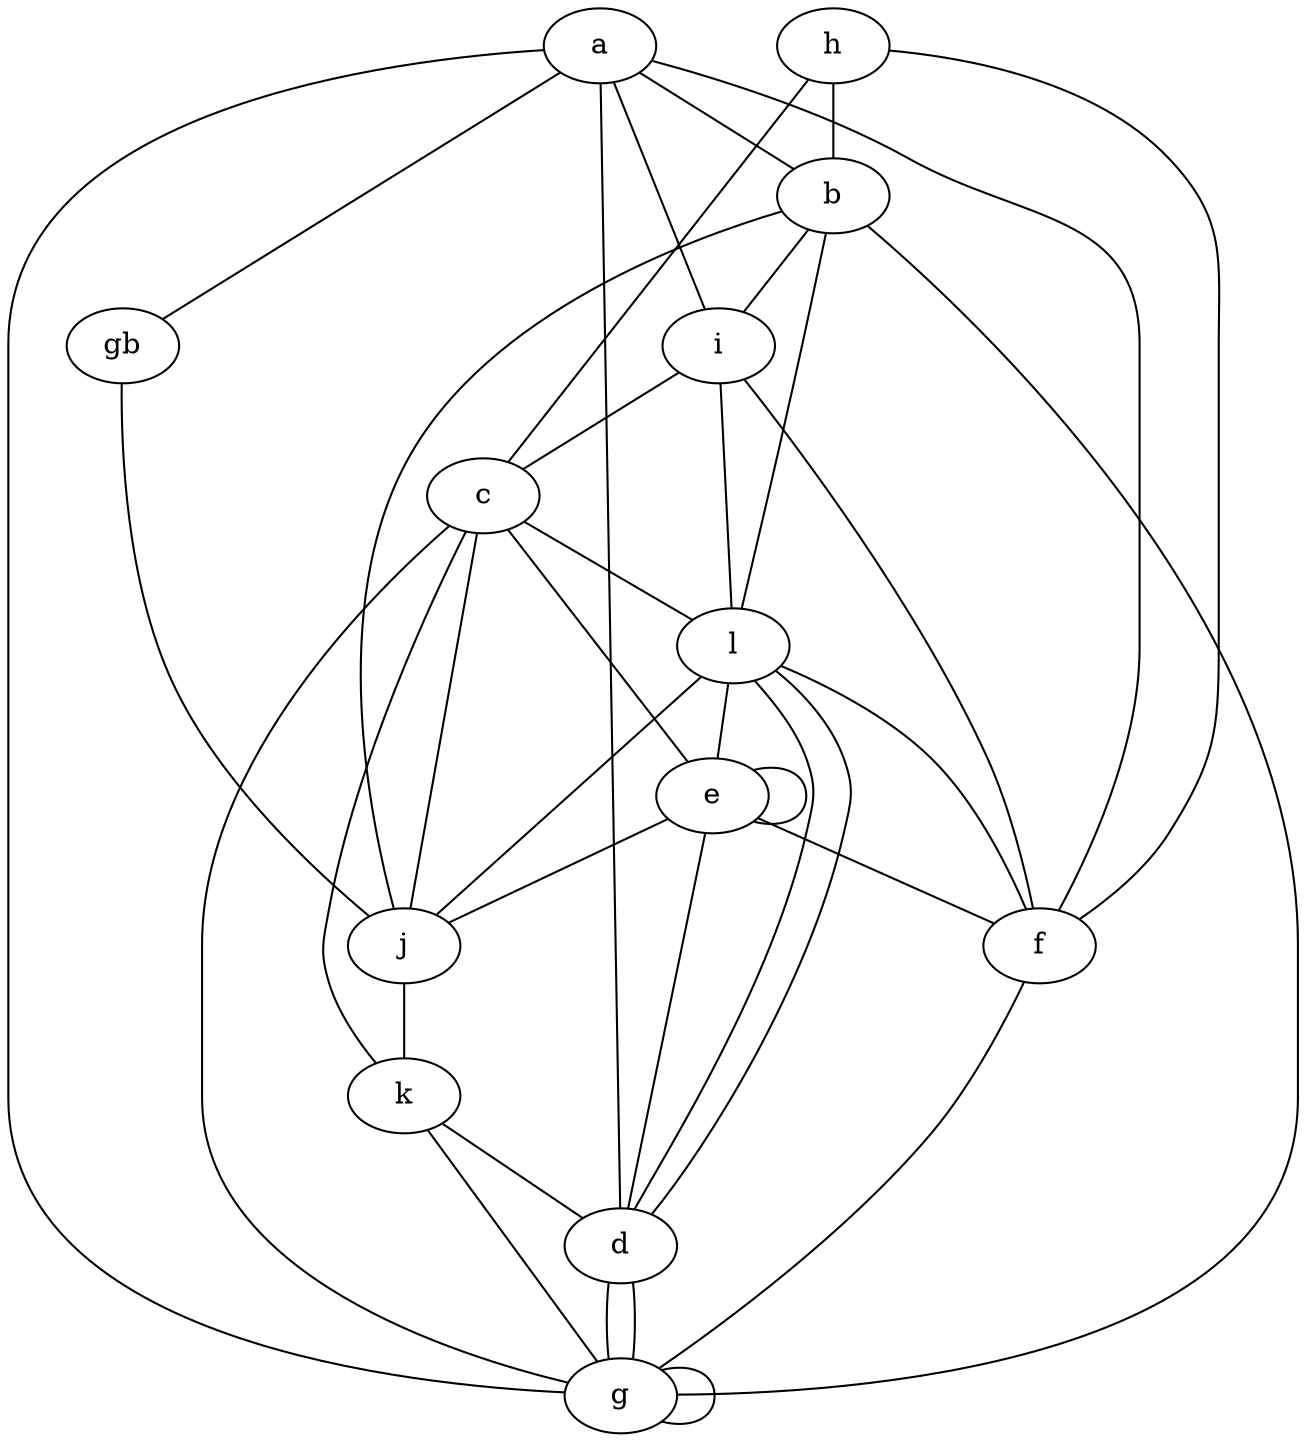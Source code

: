 graph {
a--b;
a--d;
a--i;
a--gb--j;
b--i;
c--l;
c--g;
d--l;
d--e;
d--g;
e--j;
e--c;
e--e;
e--f;
f--l;
f--g;
f--a;
f--i;
g--g;
g--a;
g--b;
g--d;
h--b;
h--c;
h--f;
i--l;
i--c;
j--k;
j--c;
j--l;
j--b;
k--c;
k--g;
k--d;
l--b;
l--d;
l--e;
}